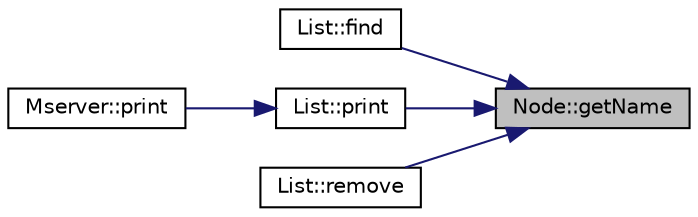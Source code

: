 digraph "Node::getName"
{
 // LATEX_PDF_SIZE
  edge [fontname="Helvetica",fontsize="10",labelfontname="Helvetica",labelfontsize="10"];
  node [fontname="Helvetica",fontsize="10",shape=record];
  rankdir="RL";
  Node1 [label="Node::getName",height=0.2,width=0.4,color="black", fillcolor="grey75", style="filled", fontcolor="black",tooltip="give us the name of the node"];
  Node1 -> Node2 [dir="back",color="midnightblue",fontsize="10",style="solid",fontname="Helvetica"];
  Node2 [label="List::find",height=0.2,width=0.4,color="black", fillcolor="white", style="filled",URL="$classList.html#a08e63fdd748d63a3d20b7f3e6b60d25b",tooltip="find if a node is on the linked list"];
  Node1 -> Node3 [dir="back",color="midnightblue",fontsize="10",style="solid",fontname="Helvetica"];
  Node3 [label="List::print",height=0.2,width=0.4,color="black", fillcolor="white", style="filled",URL="$classList.html#a2ffef25cafd0dc10d9fc0e0609a2cd37",tooltip="give us how is conformed the list"];
  Node3 -> Node4 [dir="back",color="midnightblue",fontsize="10",style="solid",fontname="Helvetica"];
  Node4 [label="Mserver::print",height=0.2,width=0.4,color="black", fillcolor="white", style="filled",URL="$classMserver.html#add31754939d652467f196819a7e56945",tooltip="give us the status of the memory state"];
  Node1 -> Node5 [dir="back",color="midnightblue",fontsize="10",style="solid",fontname="Helvetica"];
  Node5 [label="List::remove",height=0.2,width=0.4,color="black", fillcolor="white", style="filled",URL="$classList.html#a00605db9b37a2d2d87e78910a7fa5dec",tooltip="delete a node from the linked list"];
}

